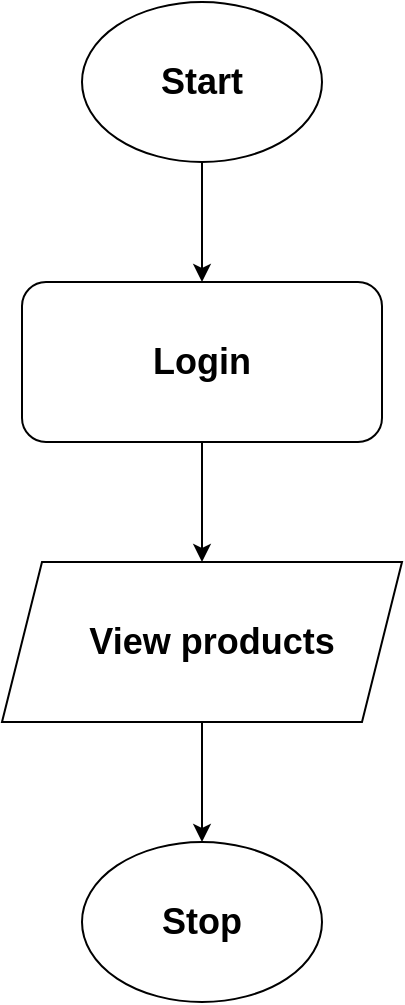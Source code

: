 <mxfile version="20.2.5" type="device"><diagram id="aZ3usxZIK6gb0OTKrB-f" name="Page-1"><mxGraphModel dx="1038" dy="579" grid="1" gridSize="10" guides="1" tooltips="1" connect="1" arrows="1" fold="1" page="1" pageScale="1" pageWidth="850" pageHeight="1100" math="0" shadow="0"><root><mxCell id="0"/><mxCell id="1" parent="0"/><mxCell id="OyPmAPQEoRK3WVMEgvYv-3" value="" style="edgeStyle=orthogonalEdgeStyle;rounded=0;orthogonalLoop=1;jettySize=auto;html=1;" parent="1" source="OyPmAPQEoRK3WVMEgvYv-1" target="OyPmAPQEoRK3WVMEgvYv-2" edge="1"><mxGeometry relative="1" as="geometry"/></mxCell><mxCell id="OyPmAPQEoRK3WVMEgvYv-1" value="" style="ellipse;whiteSpace=wrap;html=1;" parent="1" vertex="1"><mxGeometry x="100" y="40" width="120" height="80" as="geometry"/></mxCell><mxCell id="OyPmAPQEoRK3WVMEgvYv-5" value="" style="edgeStyle=orthogonalEdgeStyle;rounded=0;orthogonalLoop=1;jettySize=auto;html=1;" parent="1" source="OyPmAPQEoRK3WVMEgvYv-2" target="OyPmAPQEoRK3WVMEgvYv-4" edge="1"><mxGeometry relative="1" as="geometry"/></mxCell><mxCell id="OyPmAPQEoRK3WVMEgvYv-2" value="" style="rounded=1;whiteSpace=wrap;html=1;" parent="1" vertex="1"><mxGeometry x="70" y="180" width="180" height="80" as="geometry"/></mxCell><mxCell id="OyPmAPQEoRK3WVMEgvYv-7" value="" style="edgeStyle=orthogonalEdgeStyle;rounded=0;orthogonalLoop=1;jettySize=auto;html=1;entryX=0.5;entryY=0;entryDx=0;entryDy=0;" parent="1" source="OyPmAPQEoRK3WVMEgvYv-4" target="OyPmAPQEoRK3WVMEgvYv-8" edge="1"><mxGeometry relative="1" as="geometry"><mxPoint x="160" y="480" as="targetPoint"/></mxGeometry></mxCell><mxCell id="OyPmAPQEoRK3WVMEgvYv-4" value="" style="shape=parallelogram;perimeter=parallelogramPerimeter;whiteSpace=wrap;html=1;fixedSize=1;" parent="1" vertex="1"><mxGeometry x="60" y="320" width="200" height="80" as="geometry"/></mxCell><mxCell id="OyPmAPQEoRK3WVMEgvYv-8" value="" style="ellipse;whiteSpace=wrap;html=1;" parent="1" vertex="1"><mxGeometry x="100" y="460" width="120" height="80" as="geometry"/></mxCell><mxCell id="OyPmAPQEoRK3WVMEgvYv-10" value="&lt;font style=&quot;font-size: 18px;&quot;&gt;&lt;b&gt;Start&lt;/b&gt;&lt;/font&gt;" style="text;html=1;strokeColor=none;fillColor=none;align=center;verticalAlign=middle;whiteSpace=wrap;rounded=0;" parent="1" vertex="1"><mxGeometry x="130" y="65" width="60" height="30" as="geometry"/></mxCell><mxCell id="OyPmAPQEoRK3WVMEgvYv-11" value="&lt;font style=&quot;font-size: 18px;&quot;&gt;Login&lt;br&gt;&lt;/font&gt;" style="text;html=1;strokeColor=none;fillColor=none;align=center;verticalAlign=middle;whiteSpace=wrap;rounded=0;fontStyle=1" parent="1" vertex="1"><mxGeometry x="80" y="205" width="160" height="30" as="geometry"/></mxCell><mxCell id="OyPmAPQEoRK3WVMEgvYv-12" value="&lt;font style=&quot;font-size: 18px;&quot;&gt;View products&lt;/font&gt;" style="text;html=1;strokeColor=none;fillColor=none;align=center;verticalAlign=middle;whiteSpace=wrap;rounded=0;fontStyle=1" parent="1" vertex="1"><mxGeometry x="100" y="352.5" width="130" height="15" as="geometry"/></mxCell><mxCell id="OyPmAPQEoRK3WVMEgvYv-14" value="&lt;font style=&quot;font-size: 18px;&quot;&gt;Stop&lt;/font&gt;" style="text;html=1;strokeColor=none;fillColor=none;align=center;verticalAlign=middle;whiteSpace=wrap;rounded=0;fontStyle=1" parent="1" vertex="1"><mxGeometry x="130" y="485" width="60" height="30" as="geometry"/></mxCell></root></mxGraphModel></diagram></mxfile>
